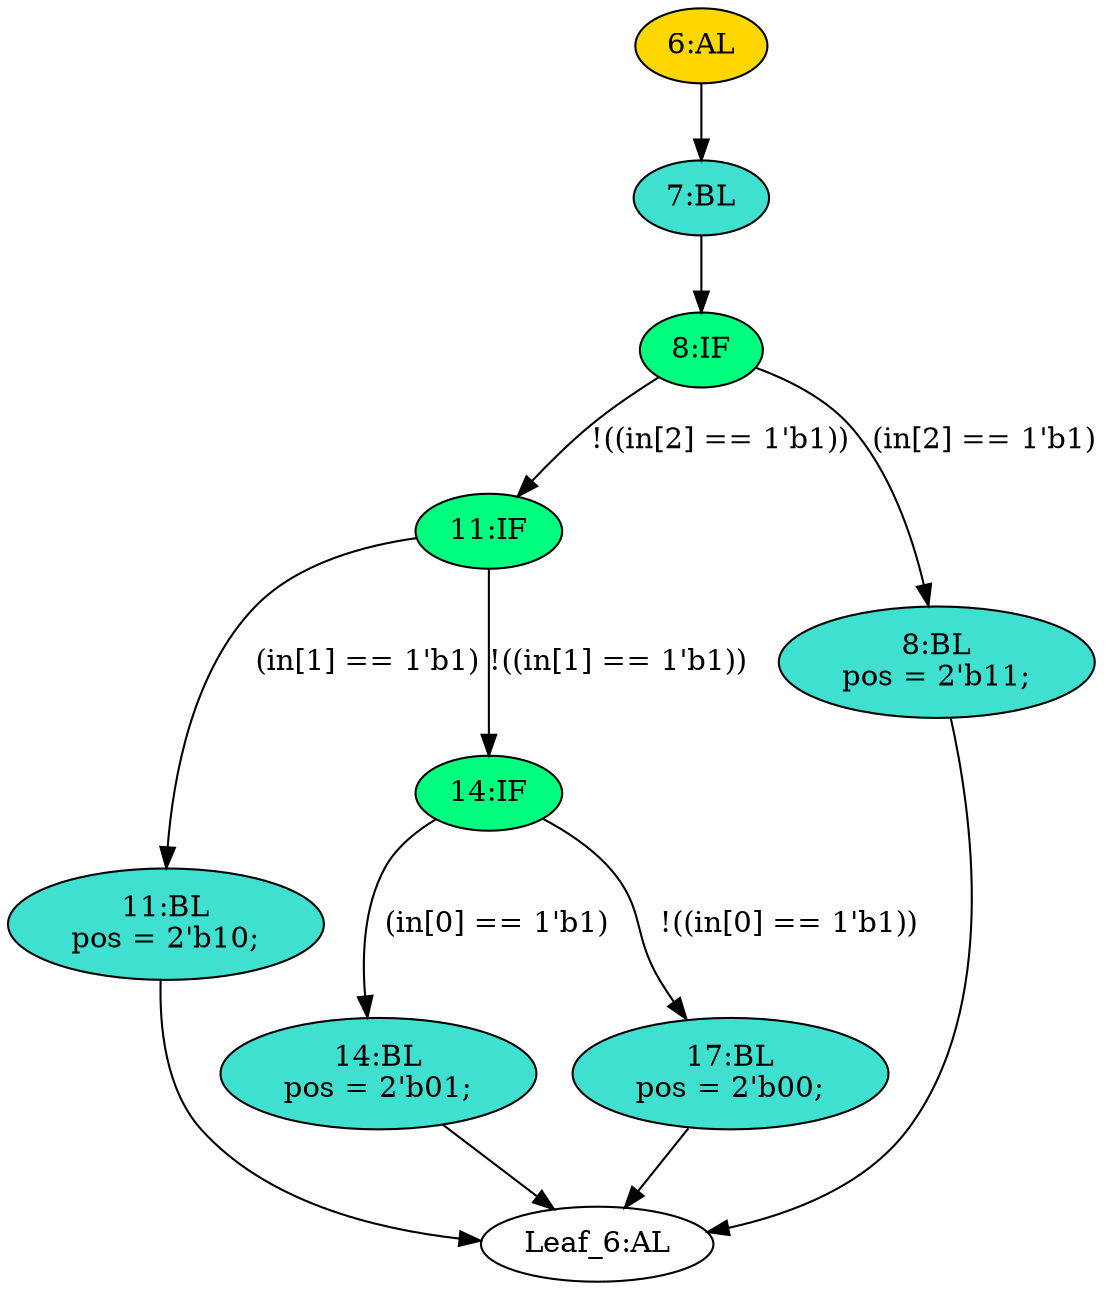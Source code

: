 strict digraph "" {
	node [label="\N"];
	"14:BL"	[ast="<pyverilog.vparser.ast.Block object at 0x7f476cf3ef50>",
		fillcolor=turquoise,
		label="14:BL
pos = 2'b01;",
		statements="[<pyverilog.vparser.ast.BlockingSubstitution object at 0x7f476cf3e950>]",
		style=filled,
		typ=Block];
	"Leaf_6:AL"	[def_var="['pos']",
		label="Leaf_6:AL"];
	"14:BL" -> "Leaf_6:AL"	[cond="[]",
		lineno=None];
	"17:BL"	[ast="<pyverilog.vparser.ast.Block object at 0x7f476e6d1190>",
		fillcolor=turquoise,
		label="17:BL
pos = 2'b00;",
		statements="[<pyverilog.vparser.ast.BlockingSubstitution object at 0x7f476cf3ef90>]",
		style=filled,
		typ=Block];
	"17:BL" -> "Leaf_6:AL"	[cond="[]",
		lineno=None];
	"11:BL"	[ast="<pyverilog.vparser.ast.Block object at 0x7f476e6d1b50>",
		fillcolor=turquoise,
		label="11:BL
pos = 2'b10;",
		statements="[<pyverilog.vparser.ast.BlockingSubstitution object at 0x7f476e6d13d0>]",
		style=filled,
		typ=Block];
	"11:BL" -> "Leaf_6:AL"	[cond="[]",
		lineno=None];
	"14:IF"	[ast="<pyverilog.vparser.ast.IfStatement object at 0x7f476e6d1bd0>",
		fillcolor=springgreen,
		label="14:IF",
		statements="[]",
		style=filled,
		typ=IfStatement];
	"14:IF" -> "14:BL"	[cond="['in']",
		label="(in[0] == 1'b1)",
		lineno=14];
	"14:IF" -> "17:BL"	[cond="['in']",
		label="!((in[0] == 1'b1))",
		lineno=14];
	"6:AL"	[ast="<pyverilog.vparser.ast.Always object at 0x7f476e6d1dd0>",
		clk_sens=False,
		fillcolor=gold,
		label="6:AL",
		sens="['in', 'pos']",
		statements="[]",
		style=filled,
		typ=Always,
		use_var="['in']"];
	"7:BL"	[ast="<pyverilog.vparser.ast.Block object at 0x7f476e6d1f50>",
		fillcolor=turquoise,
		label="7:BL",
		statements="[]",
		style=filled,
		typ=Block];
	"6:AL" -> "7:BL"	[cond="[]",
		lineno=None];
	"11:IF"	[ast="<pyverilog.vparser.ast.IfStatement object at 0x7f476e6d1fd0>",
		fillcolor=springgreen,
		label="11:IF",
		statements="[]",
		style=filled,
		typ=IfStatement];
	"11:IF" -> "11:BL"	[cond="['in']",
		label="(in[1] == 1'b1)",
		lineno=11];
	"11:IF" -> "14:IF"	[cond="['in']",
		label="!((in[1] == 1'b1))",
		lineno=11];
	"8:BL"	[ast="<pyverilog.vparser.ast.Block object at 0x7f476e6ee190>",
		fillcolor=turquoise,
		label="8:BL
pos = 2'b11;",
		statements="[<pyverilog.vparser.ast.BlockingSubstitution object at 0x7f476e6ee1d0>]",
		style=filled,
		typ=Block];
	"8:BL" -> "Leaf_6:AL"	[cond="[]",
		lineno=None];
	"8:IF"	[ast="<pyverilog.vparser.ast.IfStatement object at 0x7f476e6d1f90>",
		fillcolor=springgreen,
		label="8:IF",
		statements="[]",
		style=filled,
		typ=IfStatement];
	"8:IF" -> "11:IF"	[cond="['in']",
		label="!((in[2] == 1'b1))",
		lineno=8];
	"8:IF" -> "8:BL"	[cond="['in']",
		label="(in[2] == 1'b1)",
		lineno=8];
	"7:BL" -> "8:IF"	[cond="[]",
		lineno=None];
}
